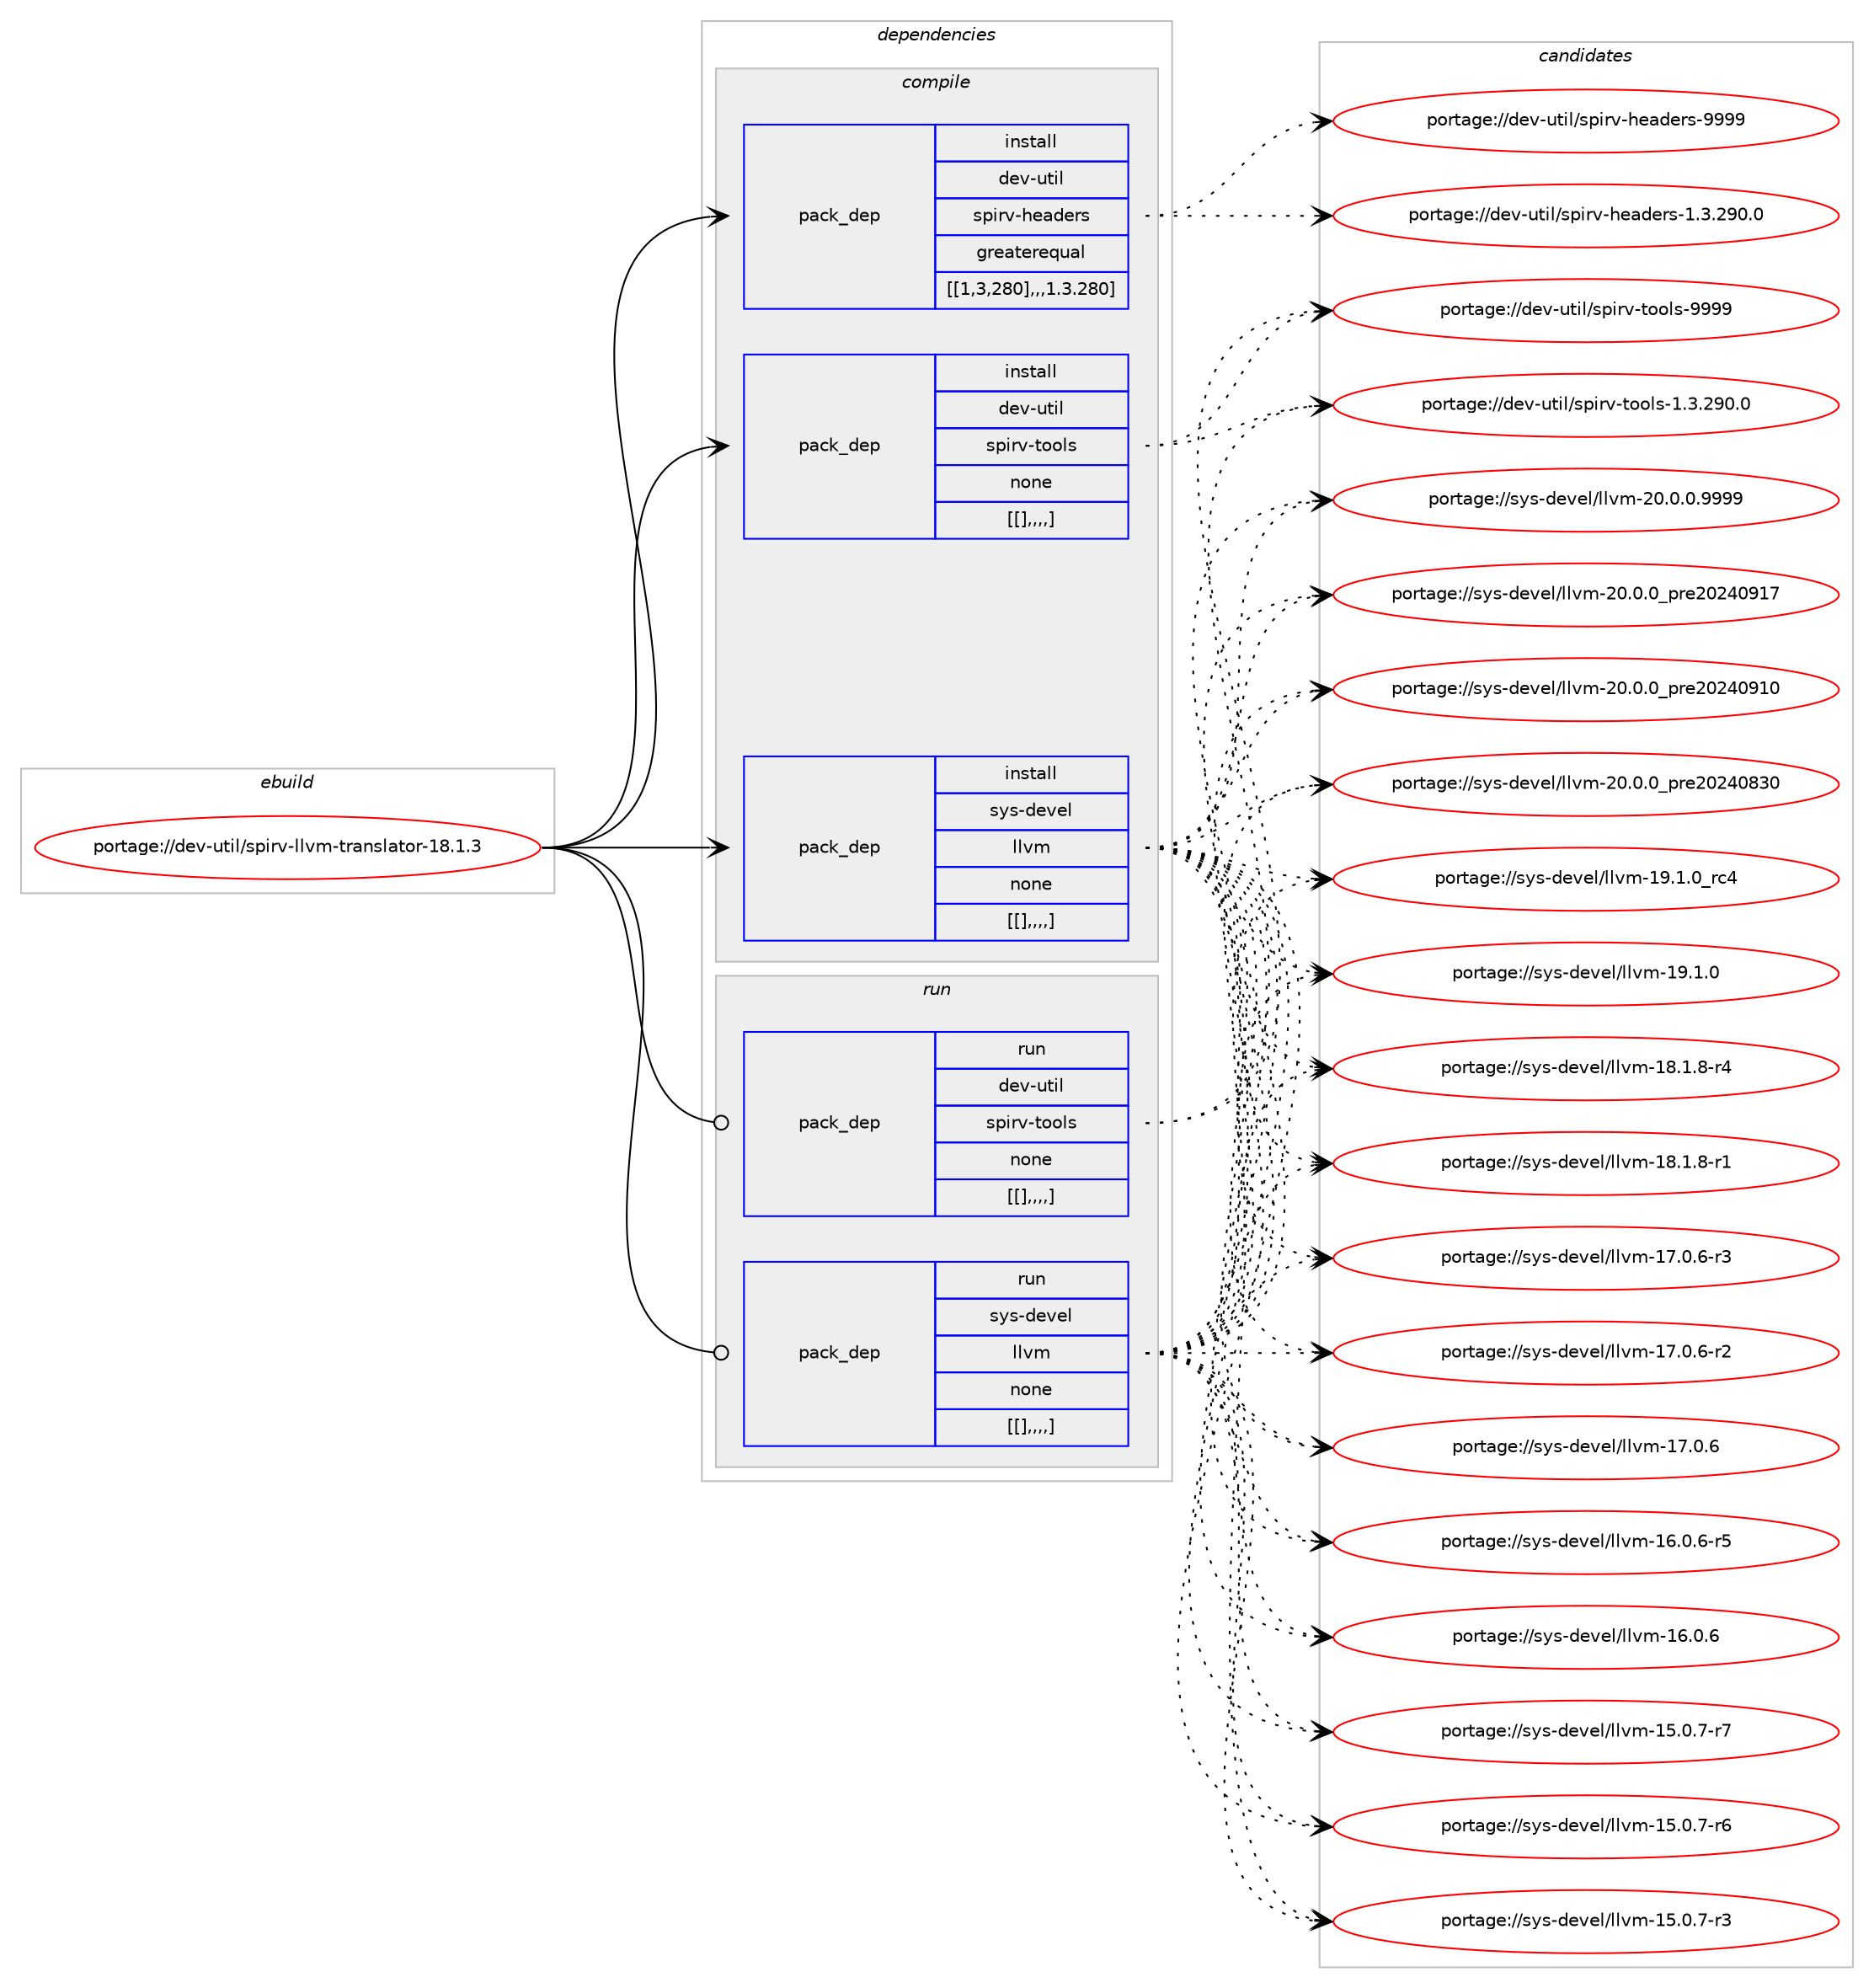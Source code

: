 digraph prolog {

# *************
# Graph options
# *************

newrank=true;
concentrate=true;
compound=true;
graph [rankdir=LR,fontname=Helvetica,fontsize=10,ranksep=1.5];#, ranksep=2.5, nodesep=0.2];
edge  [arrowhead=vee];
node  [fontname=Helvetica,fontsize=10];

# **********
# The ebuild
# **********

subgraph cluster_leftcol {
color=gray;
label=<<i>ebuild</i>>;
id [label="portage://dev-util/spirv-llvm-translator-18.1.3", color=red, width=4, href="../dev-util/spirv-llvm-translator-18.1.3.svg"];
}

# ****************
# The dependencies
# ****************

subgraph cluster_midcol {
color=gray;
label=<<i>dependencies</i>>;
subgraph cluster_compile {
fillcolor="#eeeeee";
style=filled;
label=<<i>compile</i>>;
subgraph pack159036 {
dependency224883 [label=<<TABLE BORDER="0" CELLBORDER="1" CELLSPACING="0" CELLPADDING="4" WIDTH="220"><TR><TD ROWSPAN="6" CELLPADDING="30">pack_dep</TD></TR><TR><TD WIDTH="110">install</TD></TR><TR><TD>dev-util</TD></TR><TR><TD>spirv-headers</TD></TR><TR><TD>greaterequal</TD></TR><TR><TD>[[1,3,280],,,1.3.280]</TD></TR></TABLE>>, shape=none, color=blue];
}
id:e -> dependency224883:w [weight=20,style="solid",arrowhead="vee"];
subgraph pack159037 {
dependency224884 [label=<<TABLE BORDER="0" CELLBORDER="1" CELLSPACING="0" CELLPADDING="4" WIDTH="220"><TR><TD ROWSPAN="6" CELLPADDING="30">pack_dep</TD></TR><TR><TD WIDTH="110">install</TD></TR><TR><TD>dev-util</TD></TR><TR><TD>spirv-tools</TD></TR><TR><TD>none</TD></TR><TR><TD>[[],,,,]</TD></TR></TABLE>>, shape=none, color=blue];
}
id:e -> dependency224884:w [weight=20,style="solid",arrowhead="vee"];
subgraph pack159038 {
dependency224885 [label=<<TABLE BORDER="0" CELLBORDER="1" CELLSPACING="0" CELLPADDING="4" WIDTH="220"><TR><TD ROWSPAN="6" CELLPADDING="30">pack_dep</TD></TR><TR><TD WIDTH="110">install</TD></TR><TR><TD>sys-devel</TD></TR><TR><TD>llvm</TD></TR><TR><TD>none</TD></TR><TR><TD>[[],,,,]</TD></TR></TABLE>>, shape=none, color=blue];
}
id:e -> dependency224885:w [weight=20,style="solid",arrowhead="vee"];
}
subgraph cluster_compileandrun {
fillcolor="#eeeeee";
style=filled;
label=<<i>compile and run</i>>;
}
subgraph cluster_run {
fillcolor="#eeeeee";
style=filled;
label=<<i>run</i>>;
subgraph pack159039 {
dependency224886 [label=<<TABLE BORDER="0" CELLBORDER="1" CELLSPACING="0" CELLPADDING="4" WIDTH="220"><TR><TD ROWSPAN="6" CELLPADDING="30">pack_dep</TD></TR><TR><TD WIDTH="110">run</TD></TR><TR><TD>dev-util</TD></TR><TR><TD>spirv-tools</TD></TR><TR><TD>none</TD></TR><TR><TD>[[],,,,]</TD></TR></TABLE>>, shape=none, color=blue];
}
id:e -> dependency224886:w [weight=20,style="solid",arrowhead="odot"];
subgraph pack159040 {
dependency224887 [label=<<TABLE BORDER="0" CELLBORDER="1" CELLSPACING="0" CELLPADDING="4" WIDTH="220"><TR><TD ROWSPAN="6" CELLPADDING="30">pack_dep</TD></TR><TR><TD WIDTH="110">run</TD></TR><TR><TD>sys-devel</TD></TR><TR><TD>llvm</TD></TR><TR><TD>none</TD></TR><TR><TD>[[],,,,]</TD></TR></TABLE>>, shape=none, color=blue];
}
id:e -> dependency224887:w [weight=20,style="solid",arrowhead="odot"];
}
}

# **************
# The candidates
# **************

subgraph cluster_choices {
rank=same;
color=gray;
label=<<i>candidates</i>>;

subgraph choice159036 {
color=black;
nodesep=1;
choice100101118451171161051084711511210511411845104101971001011141154557575757 [label="portage://dev-util/spirv-headers-9999", color=red, width=4,href="../dev-util/spirv-headers-9999.svg"];
choice1001011184511711610510847115112105114118451041019710010111411545494651465057484648 [label="portage://dev-util/spirv-headers-1.3.290.0", color=red, width=4,href="../dev-util/spirv-headers-1.3.290.0.svg"];
dependency224883:e -> choice100101118451171161051084711511210511411845104101971001011141154557575757:w [style=dotted,weight="100"];
dependency224883:e -> choice1001011184511711610510847115112105114118451041019710010111411545494651465057484648:w [style=dotted,weight="100"];
}
subgraph choice159037 {
color=black;
nodesep=1;
choice1001011184511711610510847115112105114118451161111111081154557575757 [label="portage://dev-util/spirv-tools-9999", color=red, width=4,href="../dev-util/spirv-tools-9999.svg"];
choice10010111845117116105108471151121051141184511611111110811545494651465057484648 [label="portage://dev-util/spirv-tools-1.3.290.0", color=red, width=4,href="../dev-util/spirv-tools-1.3.290.0.svg"];
dependency224884:e -> choice1001011184511711610510847115112105114118451161111111081154557575757:w [style=dotted,weight="100"];
dependency224884:e -> choice10010111845117116105108471151121051141184511611111110811545494651465057484648:w [style=dotted,weight="100"];
}
subgraph choice159038 {
color=black;
nodesep=1;
choice1151211154510010111810110847108108118109455048464846484657575757 [label="portage://sys-devel/llvm-20.0.0.9999", color=red, width=4,href="../sys-devel/llvm-20.0.0.9999.svg"];
choice115121115451001011181011084710810811810945504846484648951121141015048505248574955 [label="portage://sys-devel/llvm-20.0.0_pre20240917", color=red, width=4,href="../sys-devel/llvm-20.0.0_pre20240917.svg"];
choice115121115451001011181011084710810811810945504846484648951121141015048505248574948 [label="portage://sys-devel/llvm-20.0.0_pre20240910", color=red, width=4,href="../sys-devel/llvm-20.0.0_pre20240910.svg"];
choice115121115451001011181011084710810811810945504846484648951121141015048505248565148 [label="portage://sys-devel/llvm-20.0.0_pre20240830", color=red, width=4,href="../sys-devel/llvm-20.0.0_pre20240830.svg"];
choice115121115451001011181011084710810811810945495746494648951149952 [label="portage://sys-devel/llvm-19.1.0_rc4", color=red, width=4,href="../sys-devel/llvm-19.1.0_rc4.svg"];
choice115121115451001011181011084710810811810945495746494648 [label="portage://sys-devel/llvm-19.1.0", color=red, width=4,href="../sys-devel/llvm-19.1.0.svg"];
choice1151211154510010111810110847108108118109454956464946564511452 [label="portage://sys-devel/llvm-18.1.8-r4", color=red, width=4,href="../sys-devel/llvm-18.1.8-r4.svg"];
choice1151211154510010111810110847108108118109454956464946564511449 [label="portage://sys-devel/llvm-18.1.8-r1", color=red, width=4,href="../sys-devel/llvm-18.1.8-r1.svg"];
choice1151211154510010111810110847108108118109454955464846544511451 [label="portage://sys-devel/llvm-17.0.6-r3", color=red, width=4,href="../sys-devel/llvm-17.0.6-r3.svg"];
choice1151211154510010111810110847108108118109454955464846544511450 [label="portage://sys-devel/llvm-17.0.6-r2", color=red, width=4,href="../sys-devel/llvm-17.0.6-r2.svg"];
choice115121115451001011181011084710810811810945495546484654 [label="portage://sys-devel/llvm-17.0.6", color=red, width=4,href="../sys-devel/llvm-17.0.6.svg"];
choice1151211154510010111810110847108108118109454954464846544511453 [label="portage://sys-devel/llvm-16.0.6-r5", color=red, width=4,href="../sys-devel/llvm-16.0.6-r5.svg"];
choice115121115451001011181011084710810811810945495446484654 [label="portage://sys-devel/llvm-16.0.6", color=red, width=4,href="../sys-devel/llvm-16.0.6.svg"];
choice1151211154510010111810110847108108118109454953464846554511455 [label="portage://sys-devel/llvm-15.0.7-r7", color=red, width=4,href="../sys-devel/llvm-15.0.7-r7.svg"];
choice1151211154510010111810110847108108118109454953464846554511454 [label="portage://sys-devel/llvm-15.0.7-r6", color=red, width=4,href="../sys-devel/llvm-15.0.7-r6.svg"];
choice1151211154510010111810110847108108118109454953464846554511451 [label="portage://sys-devel/llvm-15.0.7-r3", color=red, width=4,href="../sys-devel/llvm-15.0.7-r3.svg"];
dependency224885:e -> choice1151211154510010111810110847108108118109455048464846484657575757:w [style=dotted,weight="100"];
dependency224885:e -> choice115121115451001011181011084710810811810945504846484648951121141015048505248574955:w [style=dotted,weight="100"];
dependency224885:e -> choice115121115451001011181011084710810811810945504846484648951121141015048505248574948:w [style=dotted,weight="100"];
dependency224885:e -> choice115121115451001011181011084710810811810945504846484648951121141015048505248565148:w [style=dotted,weight="100"];
dependency224885:e -> choice115121115451001011181011084710810811810945495746494648951149952:w [style=dotted,weight="100"];
dependency224885:e -> choice115121115451001011181011084710810811810945495746494648:w [style=dotted,weight="100"];
dependency224885:e -> choice1151211154510010111810110847108108118109454956464946564511452:w [style=dotted,weight="100"];
dependency224885:e -> choice1151211154510010111810110847108108118109454956464946564511449:w [style=dotted,weight="100"];
dependency224885:e -> choice1151211154510010111810110847108108118109454955464846544511451:w [style=dotted,weight="100"];
dependency224885:e -> choice1151211154510010111810110847108108118109454955464846544511450:w [style=dotted,weight="100"];
dependency224885:e -> choice115121115451001011181011084710810811810945495546484654:w [style=dotted,weight="100"];
dependency224885:e -> choice1151211154510010111810110847108108118109454954464846544511453:w [style=dotted,weight="100"];
dependency224885:e -> choice115121115451001011181011084710810811810945495446484654:w [style=dotted,weight="100"];
dependency224885:e -> choice1151211154510010111810110847108108118109454953464846554511455:w [style=dotted,weight="100"];
dependency224885:e -> choice1151211154510010111810110847108108118109454953464846554511454:w [style=dotted,weight="100"];
dependency224885:e -> choice1151211154510010111810110847108108118109454953464846554511451:w [style=dotted,weight="100"];
}
subgraph choice159039 {
color=black;
nodesep=1;
choice1001011184511711610510847115112105114118451161111111081154557575757 [label="portage://dev-util/spirv-tools-9999", color=red, width=4,href="../dev-util/spirv-tools-9999.svg"];
choice10010111845117116105108471151121051141184511611111110811545494651465057484648 [label="portage://dev-util/spirv-tools-1.3.290.0", color=red, width=4,href="../dev-util/spirv-tools-1.3.290.0.svg"];
dependency224886:e -> choice1001011184511711610510847115112105114118451161111111081154557575757:w [style=dotted,weight="100"];
dependency224886:e -> choice10010111845117116105108471151121051141184511611111110811545494651465057484648:w [style=dotted,weight="100"];
}
subgraph choice159040 {
color=black;
nodesep=1;
choice1151211154510010111810110847108108118109455048464846484657575757 [label="portage://sys-devel/llvm-20.0.0.9999", color=red, width=4,href="../sys-devel/llvm-20.0.0.9999.svg"];
choice115121115451001011181011084710810811810945504846484648951121141015048505248574955 [label="portage://sys-devel/llvm-20.0.0_pre20240917", color=red, width=4,href="../sys-devel/llvm-20.0.0_pre20240917.svg"];
choice115121115451001011181011084710810811810945504846484648951121141015048505248574948 [label="portage://sys-devel/llvm-20.0.0_pre20240910", color=red, width=4,href="../sys-devel/llvm-20.0.0_pre20240910.svg"];
choice115121115451001011181011084710810811810945504846484648951121141015048505248565148 [label="portage://sys-devel/llvm-20.0.0_pre20240830", color=red, width=4,href="../sys-devel/llvm-20.0.0_pre20240830.svg"];
choice115121115451001011181011084710810811810945495746494648951149952 [label="portage://sys-devel/llvm-19.1.0_rc4", color=red, width=4,href="../sys-devel/llvm-19.1.0_rc4.svg"];
choice115121115451001011181011084710810811810945495746494648 [label="portage://sys-devel/llvm-19.1.0", color=red, width=4,href="../sys-devel/llvm-19.1.0.svg"];
choice1151211154510010111810110847108108118109454956464946564511452 [label="portage://sys-devel/llvm-18.1.8-r4", color=red, width=4,href="../sys-devel/llvm-18.1.8-r4.svg"];
choice1151211154510010111810110847108108118109454956464946564511449 [label="portage://sys-devel/llvm-18.1.8-r1", color=red, width=4,href="../sys-devel/llvm-18.1.8-r1.svg"];
choice1151211154510010111810110847108108118109454955464846544511451 [label="portage://sys-devel/llvm-17.0.6-r3", color=red, width=4,href="../sys-devel/llvm-17.0.6-r3.svg"];
choice1151211154510010111810110847108108118109454955464846544511450 [label="portage://sys-devel/llvm-17.0.6-r2", color=red, width=4,href="../sys-devel/llvm-17.0.6-r2.svg"];
choice115121115451001011181011084710810811810945495546484654 [label="portage://sys-devel/llvm-17.0.6", color=red, width=4,href="../sys-devel/llvm-17.0.6.svg"];
choice1151211154510010111810110847108108118109454954464846544511453 [label="portage://sys-devel/llvm-16.0.6-r5", color=red, width=4,href="../sys-devel/llvm-16.0.6-r5.svg"];
choice115121115451001011181011084710810811810945495446484654 [label="portage://sys-devel/llvm-16.0.6", color=red, width=4,href="../sys-devel/llvm-16.0.6.svg"];
choice1151211154510010111810110847108108118109454953464846554511455 [label="portage://sys-devel/llvm-15.0.7-r7", color=red, width=4,href="../sys-devel/llvm-15.0.7-r7.svg"];
choice1151211154510010111810110847108108118109454953464846554511454 [label="portage://sys-devel/llvm-15.0.7-r6", color=red, width=4,href="../sys-devel/llvm-15.0.7-r6.svg"];
choice1151211154510010111810110847108108118109454953464846554511451 [label="portage://sys-devel/llvm-15.0.7-r3", color=red, width=4,href="../sys-devel/llvm-15.0.7-r3.svg"];
dependency224887:e -> choice1151211154510010111810110847108108118109455048464846484657575757:w [style=dotted,weight="100"];
dependency224887:e -> choice115121115451001011181011084710810811810945504846484648951121141015048505248574955:w [style=dotted,weight="100"];
dependency224887:e -> choice115121115451001011181011084710810811810945504846484648951121141015048505248574948:w [style=dotted,weight="100"];
dependency224887:e -> choice115121115451001011181011084710810811810945504846484648951121141015048505248565148:w [style=dotted,weight="100"];
dependency224887:e -> choice115121115451001011181011084710810811810945495746494648951149952:w [style=dotted,weight="100"];
dependency224887:e -> choice115121115451001011181011084710810811810945495746494648:w [style=dotted,weight="100"];
dependency224887:e -> choice1151211154510010111810110847108108118109454956464946564511452:w [style=dotted,weight="100"];
dependency224887:e -> choice1151211154510010111810110847108108118109454956464946564511449:w [style=dotted,weight="100"];
dependency224887:e -> choice1151211154510010111810110847108108118109454955464846544511451:w [style=dotted,weight="100"];
dependency224887:e -> choice1151211154510010111810110847108108118109454955464846544511450:w [style=dotted,weight="100"];
dependency224887:e -> choice115121115451001011181011084710810811810945495546484654:w [style=dotted,weight="100"];
dependency224887:e -> choice1151211154510010111810110847108108118109454954464846544511453:w [style=dotted,weight="100"];
dependency224887:e -> choice115121115451001011181011084710810811810945495446484654:w [style=dotted,weight="100"];
dependency224887:e -> choice1151211154510010111810110847108108118109454953464846554511455:w [style=dotted,weight="100"];
dependency224887:e -> choice1151211154510010111810110847108108118109454953464846554511454:w [style=dotted,weight="100"];
dependency224887:e -> choice1151211154510010111810110847108108118109454953464846554511451:w [style=dotted,weight="100"];
}
}

}

